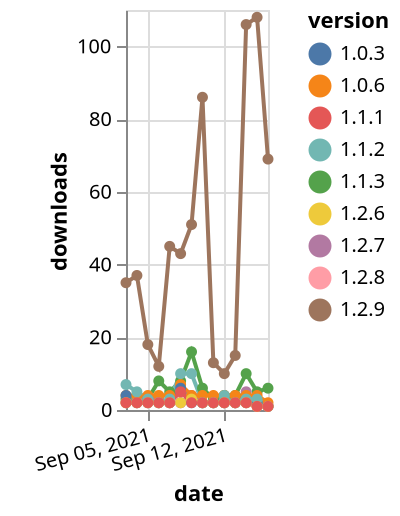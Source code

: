 {"$schema": "https://vega.github.io/schema/vega-lite/v5.json", "description": "A simple bar chart with embedded data.", "data": {"values": [{"date": "2021-09-03", "total": 2901, "delta": 2, "version": "1.2.8"}, {"date": "2021-09-04", "total": 2904, "delta": 3, "version": "1.2.8"}, {"date": "2021-09-05", "total": 2906, "delta": 2, "version": "1.2.8"}, {"date": "2021-09-06", "total": 2908, "delta": 2, "version": "1.2.8"}, {"date": "2021-09-07", "total": 2910, "delta": 2, "version": "1.2.8"}, {"date": "2021-09-08", "total": 2912, "delta": 2, "version": "1.2.8"}, {"date": "2021-09-09", "total": 2915, "delta": 3, "version": "1.2.8"}, {"date": "2021-09-10", "total": 2917, "delta": 2, "version": "1.2.8"}, {"date": "2021-09-11", "total": 2919, "delta": 2, "version": "1.2.8"}, {"date": "2021-09-12", "total": 2921, "delta": 2, "version": "1.2.8"}, {"date": "2021-09-13", "total": 2923, "delta": 2, "version": "1.2.8"}, {"date": "2021-09-14", "total": 2925, "delta": 2, "version": "1.2.8"}, {"date": "2021-09-15", "total": 2926, "delta": 1, "version": "1.2.8"}, {"date": "2021-09-16", "total": 2927, "delta": 1, "version": "1.2.8"}, {"date": "2021-09-03", "total": 13786, "delta": 3, "version": "1.1.3"}, {"date": "2021-09-04", "total": 13790, "delta": 4, "version": "1.1.3"}, {"date": "2021-09-05", "total": 13793, "delta": 3, "version": "1.1.3"}, {"date": "2021-09-06", "total": 13801, "delta": 8, "version": "1.1.3"}, {"date": "2021-09-07", "total": 13806, "delta": 5, "version": "1.1.3"}, {"date": "2021-09-08", "total": 13814, "delta": 8, "version": "1.1.3"}, {"date": "2021-09-09", "total": 13830, "delta": 16, "version": "1.1.3"}, {"date": "2021-09-10", "total": 13836, "delta": 6, "version": "1.1.3"}, {"date": "2021-09-11", "total": 13839, "delta": 3, "version": "1.1.3"}, {"date": "2021-09-12", "total": 13843, "delta": 4, "version": "1.1.3"}, {"date": "2021-09-13", "total": 13847, "delta": 4, "version": "1.1.3"}, {"date": "2021-09-14", "total": 13857, "delta": 10, "version": "1.1.3"}, {"date": "2021-09-15", "total": 13862, "delta": 5, "version": "1.1.3"}, {"date": "2021-09-16", "total": 13868, "delta": 6, "version": "1.1.3"}, {"date": "2021-09-03", "total": 16837, "delta": 35, "version": "1.2.9"}, {"date": "2021-09-04", "total": 16874, "delta": 37, "version": "1.2.9"}, {"date": "2021-09-05", "total": 16892, "delta": 18, "version": "1.2.9"}, {"date": "2021-09-06", "total": 16904, "delta": 12, "version": "1.2.9"}, {"date": "2021-09-07", "total": 16949, "delta": 45, "version": "1.2.9"}, {"date": "2021-09-08", "total": 16992, "delta": 43, "version": "1.2.9"}, {"date": "2021-09-09", "total": 17043, "delta": 51, "version": "1.2.9"}, {"date": "2021-09-10", "total": 17129, "delta": 86, "version": "1.2.9"}, {"date": "2021-09-11", "total": 17142, "delta": 13, "version": "1.2.9"}, {"date": "2021-09-12", "total": 17152, "delta": 10, "version": "1.2.9"}, {"date": "2021-09-13", "total": 17167, "delta": 15, "version": "1.2.9"}, {"date": "2021-09-14", "total": 17273, "delta": 106, "version": "1.2.9"}, {"date": "2021-09-15", "total": 17381, "delta": 108, "version": "1.2.9"}, {"date": "2021-09-16", "total": 17450, "delta": 69, "version": "1.2.9"}, {"date": "2021-09-03", "total": 2368, "delta": 2, "version": "1.2.7"}, {"date": "2021-09-04", "total": 2370, "delta": 2, "version": "1.2.7"}, {"date": "2021-09-05", "total": 2373, "delta": 3, "version": "1.2.7"}, {"date": "2021-09-06", "total": 2376, "delta": 3, "version": "1.2.7"}, {"date": "2021-09-07", "total": 2378, "delta": 2, "version": "1.2.7"}, {"date": "2021-09-08", "total": 2380, "delta": 2, "version": "1.2.7"}, {"date": "2021-09-09", "total": 2384, "delta": 4, "version": "1.2.7"}, {"date": "2021-09-10", "total": 2386, "delta": 2, "version": "1.2.7"}, {"date": "2021-09-11", "total": 2388, "delta": 2, "version": "1.2.7"}, {"date": "2021-09-12", "total": 2390, "delta": 2, "version": "1.2.7"}, {"date": "2021-09-13", "total": 2392, "delta": 2, "version": "1.2.7"}, {"date": "2021-09-14", "total": 2397, "delta": 5, "version": "1.2.7"}, {"date": "2021-09-15", "total": 2398, "delta": 1, "version": "1.2.7"}, {"date": "2021-09-16", "total": 2399, "delta": 1, "version": "1.2.7"}, {"date": "2021-09-03", "total": 5786, "delta": 4, "version": "1.0.6"}, {"date": "2021-09-04", "total": 5790, "delta": 4, "version": "1.0.6"}, {"date": "2021-09-05", "total": 5794, "delta": 4, "version": "1.0.6"}, {"date": "2021-09-06", "total": 5798, "delta": 4, "version": "1.0.6"}, {"date": "2021-09-07", "total": 5802, "delta": 4, "version": "1.0.6"}, {"date": "2021-09-08", "total": 5809, "delta": 7, "version": "1.0.6"}, {"date": "2021-09-09", "total": 5813, "delta": 4, "version": "1.0.6"}, {"date": "2021-09-10", "total": 5817, "delta": 4, "version": "1.0.6"}, {"date": "2021-09-11", "total": 5821, "delta": 4, "version": "1.0.6"}, {"date": "2021-09-12", "total": 5825, "delta": 4, "version": "1.0.6"}, {"date": "2021-09-13", "total": 5829, "delta": 4, "version": "1.0.6"}, {"date": "2021-09-14", "total": 5833, "delta": 4, "version": "1.0.6"}, {"date": "2021-09-15", "total": 5837, "delta": 4, "version": "1.0.6"}, {"date": "2021-09-16", "total": 5839, "delta": 2, "version": "1.0.6"}, {"date": "2021-09-03", "total": 4402, "delta": 4, "version": "1.0.3"}, {"date": "2021-09-04", "total": 4404, "delta": 2, "version": "1.0.3"}, {"date": "2021-09-05", "total": 4406, "delta": 2, "version": "1.0.3"}, {"date": "2021-09-06", "total": 4408, "delta": 2, "version": "1.0.3"}, {"date": "2021-09-07", "total": 4410, "delta": 2, "version": "1.0.3"}, {"date": "2021-09-08", "total": 4416, "delta": 6, "version": "1.0.3"}, {"date": "2021-09-09", "total": 4418, "delta": 2, "version": "1.0.3"}, {"date": "2021-09-10", "total": 4420, "delta": 2, "version": "1.0.3"}, {"date": "2021-09-11", "total": 4422, "delta": 2, "version": "1.0.3"}, {"date": "2021-09-12", "total": 4424, "delta": 2, "version": "1.0.3"}, {"date": "2021-09-13", "total": 4426, "delta": 2, "version": "1.0.3"}, {"date": "2021-09-14", "total": 4428, "delta": 2, "version": "1.0.3"}, {"date": "2021-09-15", "total": 4430, "delta": 2, "version": "1.0.3"}, {"date": "2021-09-16", "total": 4431, "delta": 1, "version": "1.0.3"}, {"date": "2021-09-03", "total": 8523, "delta": 7, "version": "1.1.2"}, {"date": "2021-09-04", "total": 8528, "delta": 5, "version": "1.1.2"}, {"date": "2021-09-05", "total": 8531, "delta": 3, "version": "1.1.2"}, {"date": "2021-09-06", "total": 8533, "delta": 2, "version": "1.1.2"}, {"date": "2021-09-07", "total": 8536, "delta": 3, "version": "1.1.2"}, {"date": "2021-09-08", "total": 8546, "delta": 10, "version": "1.1.2"}, {"date": "2021-09-09", "total": 8556, "delta": 10, "version": "1.1.2"}, {"date": "2021-09-10", "total": 8558, "delta": 2, "version": "1.1.2"}, {"date": "2021-09-11", "total": 8560, "delta": 2, "version": "1.1.2"}, {"date": "2021-09-12", "total": 8564, "delta": 4, "version": "1.1.2"}, {"date": "2021-09-13", "total": 8566, "delta": 2, "version": "1.1.2"}, {"date": "2021-09-14", "total": 8569, "delta": 3, "version": "1.1.2"}, {"date": "2021-09-15", "total": 8572, "delta": 3, "version": "1.1.2"}, {"date": "2021-09-16", "total": 8573, "delta": 1, "version": "1.1.2"}, {"date": "2021-09-03", "total": 1927, "delta": 2, "version": "1.2.6"}, {"date": "2021-09-04", "total": 1929, "delta": 2, "version": "1.2.6"}, {"date": "2021-09-05", "total": 1931, "delta": 2, "version": "1.2.6"}, {"date": "2021-09-06", "total": 1933, "delta": 2, "version": "1.2.6"}, {"date": "2021-09-07", "total": 1935, "delta": 2, "version": "1.2.6"}, {"date": "2021-09-08", "total": 1937, "delta": 2, "version": "1.2.6"}, {"date": "2021-09-09", "total": 1940, "delta": 3, "version": "1.2.6"}, {"date": "2021-09-10", "total": 1942, "delta": 2, "version": "1.2.6"}, {"date": "2021-09-11", "total": 1944, "delta": 2, "version": "1.2.6"}, {"date": "2021-09-12", "total": 1946, "delta": 2, "version": "1.2.6"}, {"date": "2021-09-13", "total": 1948, "delta": 2, "version": "1.2.6"}, {"date": "2021-09-14", "total": 1950, "delta": 2, "version": "1.2.6"}, {"date": "2021-09-15", "total": 1951, "delta": 1, "version": "1.2.6"}, {"date": "2021-09-16", "total": 1952, "delta": 1, "version": "1.2.6"}, {"date": "2021-09-03", "total": 4589, "delta": 2, "version": "1.1.1"}, {"date": "2021-09-04", "total": 4591, "delta": 2, "version": "1.1.1"}, {"date": "2021-09-05", "total": 4593, "delta": 2, "version": "1.1.1"}, {"date": "2021-09-06", "total": 4595, "delta": 2, "version": "1.1.1"}, {"date": "2021-09-07", "total": 4597, "delta": 2, "version": "1.1.1"}, {"date": "2021-09-08", "total": 4602, "delta": 5, "version": "1.1.1"}, {"date": "2021-09-09", "total": 4604, "delta": 2, "version": "1.1.1"}, {"date": "2021-09-10", "total": 4606, "delta": 2, "version": "1.1.1"}, {"date": "2021-09-11", "total": 4608, "delta": 2, "version": "1.1.1"}, {"date": "2021-09-12", "total": 4610, "delta": 2, "version": "1.1.1"}, {"date": "2021-09-13", "total": 4612, "delta": 2, "version": "1.1.1"}, {"date": "2021-09-14", "total": 4614, "delta": 2, "version": "1.1.1"}, {"date": "2021-09-15", "total": 4615, "delta": 1, "version": "1.1.1"}, {"date": "2021-09-16", "total": 4616, "delta": 1, "version": "1.1.1"}]}, "width": "container", "mark": {"type": "line", "point": {"filled": true}}, "encoding": {"x": {"field": "date", "type": "temporal", "timeUnit": "yearmonthdate", "title": "date", "axis": {"labelAngle": -15}}, "y": {"field": "delta", "type": "quantitative", "title": "downloads"}, "color": {"field": "version", "type": "nominal"}, "tooltip": {"field": "delta"}}}